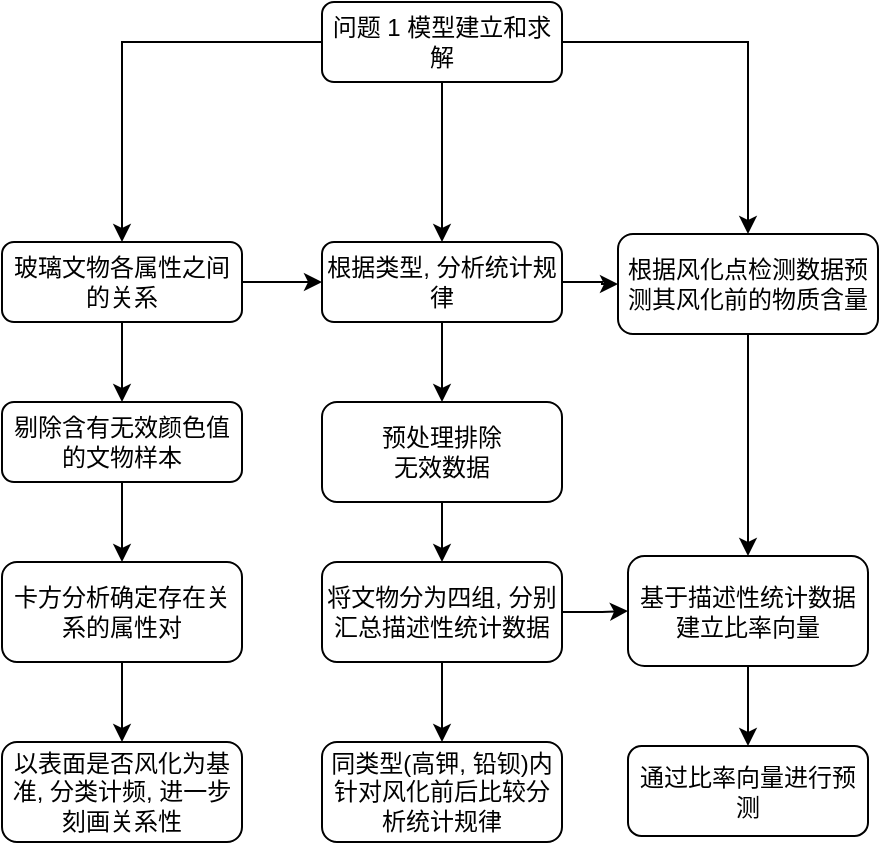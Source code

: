 <mxfile version="20.3.0" type="github">
  <diagram id="C5RBs43oDa-KdzZeNtuy" name="Page-1">
    <mxGraphModel dx="1449" dy="627" grid="1" gridSize="10" guides="1" tooltips="1" connect="1" arrows="1" fold="1" page="1" pageScale="1" pageWidth="827" pageHeight="1169" math="0" shadow="0">
      <root>
        <mxCell id="WIyWlLk6GJQsqaUBKTNV-0" />
        <mxCell id="WIyWlLk6GJQsqaUBKTNV-1" parent="WIyWlLk6GJQsqaUBKTNV-0" />
        <mxCell id="eTjnjW6QDWM-pAy8kAdX-0" style="edgeStyle=orthogonalEdgeStyle;rounded=0;orthogonalLoop=1;jettySize=auto;html=1;entryX=0.5;entryY=0;entryDx=0;entryDy=0;" edge="1" parent="WIyWlLk6GJQsqaUBKTNV-1" source="WIyWlLk6GJQsqaUBKTNV-3" target="eTjnjW6QDWM-pAy8kAdX-1">
          <mxGeometry relative="1" as="geometry">
            <mxPoint x="60" y="150" as="targetPoint" />
          </mxGeometry>
        </mxCell>
        <mxCell id="eTjnjW6QDWM-pAy8kAdX-8" value="" style="edgeStyle=orthogonalEdgeStyle;rounded=0;orthogonalLoop=1;jettySize=auto;html=1;" edge="1" parent="WIyWlLk6GJQsqaUBKTNV-1" source="WIyWlLk6GJQsqaUBKTNV-3" target="eTjnjW6QDWM-pAy8kAdX-7">
          <mxGeometry relative="1" as="geometry" />
        </mxCell>
        <mxCell id="eTjnjW6QDWM-pAy8kAdX-33" style="edgeStyle=orthogonalEdgeStyle;rounded=0;orthogonalLoop=1;jettySize=auto;html=1;entryX=0.5;entryY=0;entryDx=0;entryDy=0;" edge="1" parent="WIyWlLk6GJQsqaUBKTNV-1" source="WIyWlLk6GJQsqaUBKTNV-3" target="eTjnjW6QDWM-pAy8kAdX-31">
          <mxGeometry relative="1" as="geometry" />
        </mxCell>
        <mxCell id="WIyWlLk6GJQsqaUBKTNV-3" value="问题 1 模型建立和求解" style="rounded=1;whiteSpace=wrap;html=1;fontSize=12;glass=0;strokeWidth=1;shadow=0;" parent="WIyWlLk6GJQsqaUBKTNV-1" vertex="1">
          <mxGeometry x="170" y="40" width="120" height="40" as="geometry" />
        </mxCell>
        <mxCell id="eTjnjW6QDWM-pAy8kAdX-9" value="" style="edgeStyle=orthogonalEdgeStyle;rounded=0;orthogonalLoop=1;jettySize=auto;html=1;" edge="1" parent="WIyWlLk6GJQsqaUBKTNV-1" source="eTjnjW6QDWM-pAy8kAdX-1" target="eTjnjW6QDWM-pAy8kAdX-7">
          <mxGeometry relative="1" as="geometry" />
        </mxCell>
        <mxCell id="eTjnjW6QDWM-pAy8kAdX-14" value="" style="edgeStyle=orthogonalEdgeStyle;rounded=0;orthogonalLoop=1;jettySize=auto;html=1;" edge="1" parent="WIyWlLk6GJQsqaUBKTNV-1" source="eTjnjW6QDWM-pAy8kAdX-1" target="eTjnjW6QDWM-pAy8kAdX-13">
          <mxGeometry relative="1" as="geometry" />
        </mxCell>
        <mxCell id="eTjnjW6QDWM-pAy8kAdX-1" value="玻璃文物各属性之间的关系" style="rounded=1;whiteSpace=wrap;html=1;fontSize=12;glass=0;strokeWidth=1;shadow=0;" vertex="1" parent="WIyWlLk6GJQsqaUBKTNV-1">
          <mxGeometry x="10" y="160" width="120" height="40" as="geometry" />
        </mxCell>
        <mxCell id="eTjnjW6QDWM-pAy8kAdX-22" value="" style="edgeStyle=orthogonalEdgeStyle;rounded=0;orthogonalLoop=1;jettySize=auto;html=1;" edge="1" parent="WIyWlLk6GJQsqaUBKTNV-1" source="eTjnjW6QDWM-pAy8kAdX-7" target="eTjnjW6QDWM-pAy8kAdX-21">
          <mxGeometry relative="1" as="geometry" />
        </mxCell>
        <mxCell id="eTjnjW6QDWM-pAy8kAdX-32" value="" style="edgeStyle=orthogonalEdgeStyle;rounded=0;orthogonalLoop=1;jettySize=auto;html=1;" edge="1" parent="WIyWlLk6GJQsqaUBKTNV-1" source="eTjnjW6QDWM-pAy8kAdX-7" target="eTjnjW6QDWM-pAy8kAdX-31">
          <mxGeometry relative="1" as="geometry" />
        </mxCell>
        <mxCell id="eTjnjW6QDWM-pAy8kAdX-7" value="根据类型, 分析统计规律" style="rounded=1;whiteSpace=wrap;html=1;fontSize=12;glass=0;strokeWidth=1;shadow=0;" vertex="1" parent="WIyWlLk6GJQsqaUBKTNV-1">
          <mxGeometry x="170" y="160" width="120" height="40" as="geometry" />
        </mxCell>
        <mxCell id="eTjnjW6QDWM-pAy8kAdX-16" value="" style="edgeStyle=orthogonalEdgeStyle;rounded=0;orthogonalLoop=1;jettySize=auto;html=1;" edge="1" parent="WIyWlLk6GJQsqaUBKTNV-1" source="eTjnjW6QDWM-pAy8kAdX-13" target="eTjnjW6QDWM-pAy8kAdX-15">
          <mxGeometry relative="1" as="geometry" />
        </mxCell>
        <mxCell id="eTjnjW6QDWM-pAy8kAdX-13" value="剔除含有无效颜色值的文物样本" style="rounded=1;whiteSpace=wrap;html=1;fontSize=12;glass=0;strokeWidth=1;shadow=0;" vertex="1" parent="WIyWlLk6GJQsqaUBKTNV-1">
          <mxGeometry x="10" y="240" width="120" height="40" as="geometry" />
        </mxCell>
        <mxCell id="eTjnjW6QDWM-pAy8kAdX-18" value="" style="edgeStyle=orthogonalEdgeStyle;rounded=0;orthogonalLoop=1;jettySize=auto;html=1;" edge="1" parent="WIyWlLk6GJQsqaUBKTNV-1" source="eTjnjW6QDWM-pAy8kAdX-15" target="eTjnjW6QDWM-pAy8kAdX-17">
          <mxGeometry relative="1" as="geometry" />
        </mxCell>
        <mxCell id="eTjnjW6QDWM-pAy8kAdX-15" value="卡方分析确定存在关系的属性对" style="whiteSpace=wrap;html=1;rounded=1;glass=0;strokeWidth=1;shadow=0;" vertex="1" parent="WIyWlLk6GJQsqaUBKTNV-1">
          <mxGeometry x="10" y="320" width="120" height="50" as="geometry" />
        </mxCell>
        <mxCell id="eTjnjW6QDWM-pAy8kAdX-17" value="以表面是否风化为基准, 分类计频, 进一步刻画关系性" style="whiteSpace=wrap;html=1;rounded=1;glass=0;strokeWidth=1;shadow=0;" vertex="1" parent="WIyWlLk6GJQsqaUBKTNV-1">
          <mxGeometry x="10" y="410" width="120" height="50" as="geometry" />
        </mxCell>
        <mxCell id="eTjnjW6QDWM-pAy8kAdX-24" value="" style="edgeStyle=orthogonalEdgeStyle;rounded=0;orthogonalLoop=1;jettySize=auto;html=1;" edge="1" parent="WIyWlLk6GJQsqaUBKTNV-1" source="eTjnjW6QDWM-pAy8kAdX-21" target="eTjnjW6QDWM-pAy8kAdX-23">
          <mxGeometry relative="1" as="geometry" />
        </mxCell>
        <mxCell id="eTjnjW6QDWM-pAy8kAdX-21" value="预处理排除&lt;br&gt;无效数据" style="whiteSpace=wrap;html=1;rounded=1;glass=0;strokeWidth=1;shadow=0;" vertex="1" parent="WIyWlLk6GJQsqaUBKTNV-1">
          <mxGeometry x="170" y="240" width="120" height="50" as="geometry" />
        </mxCell>
        <mxCell id="eTjnjW6QDWM-pAy8kAdX-26" value="" style="edgeStyle=orthogonalEdgeStyle;rounded=0;orthogonalLoop=1;jettySize=auto;html=1;" edge="1" parent="WIyWlLk6GJQsqaUBKTNV-1" source="eTjnjW6QDWM-pAy8kAdX-23" target="eTjnjW6QDWM-pAy8kAdX-25">
          <mxGeometry relative="1" as="geometry" />
        </mxCell>
        <mxCell id="eTjnjW6QDWM-pAy8kAdX-28" value="" style="edgeStyle=orthogonalEdgeStyle;rounded=0;orthogonalLoop=1;jettySize=auto;html=1;" edge="1" parent="WIyWlLk6GJQsqaUBKTNV-1" source="eTjnjW6QDWM-pAy8kAdX-23" target="eTjnjW6QDWM-pAy8kAdX-27">
          <mxGeometry relative="1" as="geometry" />
        </mxCell>
        <mxCell id="eTjnjW6QDWM-pAy8kAdX-23" value="将文物分为四组, 分别汇总描述性统计数据" style="whiteSpace=wrap;html=1;rounded=1;glass=0;strokeWidth=1;shadow=0;" vertex="1" parent="WIyWlLk6GJQsqaUBKTNV-1">
          <mxGeometry x="170" y="320" width="120" height="50" as="geometry" />
        </mxCell>
        <mxCell id="eTjnjW6QDWM-pAy8kAdX-25" value="同类型(高钾, 铅钡)内针对风化前后比较分析统计规律" style="whiteSpace=wrap;html=1;rounded=1;glass=0;strokeWidth=1;shadow=0;" vertex="1" parent="WIyWlLk6GJQsqaUBKTNV-1">
          <mxGeometry x="170" y="410" width="120" height="50" as="geometry" />
        </mxCell>
        <mxCell id="eTjnjW6QDWM-pAy8kAdX-30" value="" style="edgeStyle=orthogonalEdgeStyle;rounded=0;orthogonalLoop=1;jettySize=auto;html=1;" edge="1" parent="WIyWlLk6GJQsqaUBKTNV-1" source="eTjnjW6QDWM-pAy8kAdX-27" target="eTjnjW6QDWM-pAy8kAdX-29">
          <mxGeometry relative="1" as="geometry" />
        </mxCell>
        <mxCell id="eTjnjW6QDWM-pAy8kAdX-27" value="基于描述性统计数据建立比率向量" style="whiteSpace=wrap;html=1;rounded=1;glass=0;strokeWidth=1;shadow=0;" vertex="1" parent="WIyWlLk6GJQsqaUBKTNV-1">
          <mxGeometry x="323" y="317" width="120" height="55" as="geometry" />
        </mxCell>
        <mxCell id="eTjnjW6QDWM-pAy8kAdX-29" value="通过比率向量进行预测" style="whiteSpace=wrap;html=1;rounded=1;glass=0;strokeWidth=1;shadow=0;" vertex="1" parent="WIyWlLk6GJQsqaUBKTNV-1">
          <mxGeometry x="323" y="412" width="120" height="45" as="geometry" />
        </mxCell>
        <mxCell id="eTjnjW6QDWM-pAy8kAdX-34" value="" style="edgeStyle=orthogonalEdgeStyle;rounded=0;orthogonalLoop=1;jettySize=auto;html=1;" edge="1" parent="WIyWlLk6GJQsqaUBKTNV-1" source="eTjnjW6QDWM-pAy8kAdX-31" target="eTjnjW6QDWM-pAy8kAdX-27">
          <mxGeometry relative="1" as="geometry" />
        </mxCell>
        <mxCell id="eTjnjW6QDWM-pAy8kAdX-31" value="根据风化点检测数据预测其风化前的物质含量" style="whiteSpace=wrap;html=1;rounded=1;glass=0;strokeWidth=1;shadow=0;" vertex="1" parent="WIyWlLk6GJQsqaUBKTNV-1">
          <mxGeometry x="318" y="156" width="130" height="50" as="geometry" />
        </mxCell>
      </root>
    </mxGraphModel>
  </diagram>
</mxfile>
